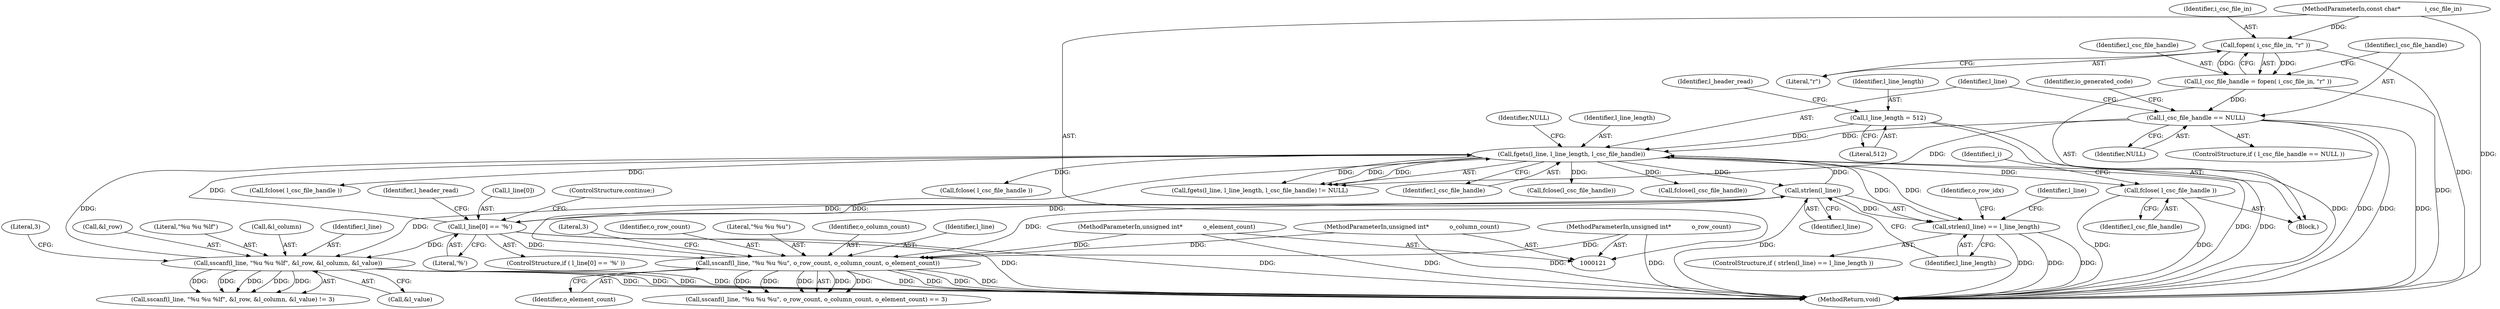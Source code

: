 digraph "1_libxsmm_151481489192e6d1997f8bde52c5c425ea41741d_1@API" {
"1000491" [label="(Call,fclose( l_csc_file_handle ))"];
"1000165" [label="(Call,fgets(l_line, l_line_length, l_csc_file_handle))"];
"1000207" [label="(Call,l_line[0] == '%')"];
"1000173" [label="(Call,strlen(l_line))"];
"1000420" [label="(Call,sscanf(l_line, \"%u %u %lf\", &l_row, &l_column, &l_value))"];
"1000223" [label="(Call,sscanf(l_line, \"%u %u %u\", o_row_count, o_column_count, o_element_count))"];
"1000127" [label="(MethodParameterIn,unsigned int*           o_row_count)"];
"1000128" [label="(MethodParameterIn,unsigned int*           o_column_count)"];
"1000129" [label="(MethodParameterIn,unsigned int*           o_element_count)"];
"1000133" [label="(Call,l_line_length = 512)"];
"1000172" [label="(Call,strlen(l_line) == l_line_length)"];
"1000155" [label="(Call,l_csc_file_handle == NULL)"];
"1000149" [label="(Call,l_csc_file_handle = fopen( i_csc_file_in, \"r\" ))"];
"1000151" [label="(Call,fopen( i_csc_file_in, \"r\" ))"];
"1000123" [label="(MethodParameterIn,const char*             i_csc_file_in)"];
"1000151" [label="(Call,fopen( i_csc_file_in, \"r\" ))"];
"1000150" [label="(Identifier,l_csc_file_handle)"];
"1000226" [label="(Identifier,o_row_count)"];
"1000155" [label="(Call,l_csc_file_handle == NULL)"];
"1000321" [label="(Call,fclose(l_csc_file_handle))"];
"1000491" [label="(Call,fclose( l_csc_file_handle ))"];
"1000175" [label="(Identifier,l_line_length)"];
"1000154" [label="(ControlStructure,if ( l_csc_file_handle == NULL ))"];
"1000222" [label="(Call,sscanf(l_line, \"%u %u %u\", o_row_count, o_column_count, o_element_count) == 3)"];
"1000425" [label="(Call,&l_column)"];
"1000208" [label="(Call,l_line[0])"];
"1000454" [label="(Call,fclose(l_csc_file_handle))"];
"1000169" [label="(Identifier,NULL)"];
"1000128" [label="(MethodParameterIn,unsigned int*           o_column_count)"];
"1000206" [label="(ControlStructure,if ( l_line[0] == '%' ))"];
"1000420" [label="(Call,sscanf(l_line, \"%u %u %lf\", &l_row, &l_column, &l_value))"];
"1000160" [label="(Identifier,io_generated_code)"];
"1000419" [label="(Call,sscanf(l_line, \"%u %u %lf\", &l_row, &l_column, &l_value) != 3)"];
"1000133" [label="(Call,l_line_length = 512)"];
"1000166" [label="(Identifier,l_line)"];
"1000401" [label="(Call,fclose( l_csc_file_handle ))"];
"1000139" [label="(Identifier,l_header_read)"];
"1000562" [label="(MethodReturn,void)"];
"1000492" [label="(Identifier,l_csc_file_handle)"];
"1000134" [label="(Identifier,l_line_length)"];
"1000153" [label="(Literal,\"r\")"];
"1000213" [label="(ControlStructure,continue;)"];
"1000228" [label="(Identifier,o_element_count)"];
"1000130" [label="(Block,)"];
"1000427" [label="(Call,&l_value)"];
"1000174" [label="(Identifier,l_line)"];
"1000135" [label="(Literal,512)"];
"1000165" [label="(Call,fgets(l_line, l_line_length, l_csc_file_handle))"];
"1000171" [label="(ControlStructure,if ( strlen(l_line) == l_line_length ))"];
"1000156" [label="(Identifier,l_csc_file_handle)"];
"1000157" [label="(Identifier,NULL)"];
"1000200" [label="(Call,fclose( l_csc_file_handle ))"];
"1000225" [label="(Literal,\"%u %u %u\")"];
"1000229" [label="(Literal,3)"];
"1000223" [label="(Call,sscanf(l_line, \"%u %u %u\", o_row_count, o_column_count, o_element_count))"];
"1000209" [label="(Identifier,l_line)"];
"1000173" [label="(Call,strlen(l_line))"];
"1000207" [label="(Call,l_line[0] == '%')"];
"1000167" [label="(Identifier,l_line_length)"];
"1000179" [label="(Identifier,o_row_idx)"];
"1000152" [label="(Identifier,i_csc_file_in)"];
"1000421" [label="(Identifier,l_line)"];
"1000429" [label="(Literal,3)"];
"1000423" [label="(Call,&l_row)"];
"1000123" [label="(MethodParameterIn,const char*             i_csc_file_in)"];
"1000149" [label="(Call,l_csc_file_handle = fopen( i_csc_file_in, \"r\" ))"];
"1000127" [label="(MethodParameterIn,unsigned int*           o_row_count)"];
"1000129" [label="(MethodParameterIn,unsigned int*           o_element_count)"];
"1000168" [label="(Identifier,l_csc_file_handle)"];
"1000495" [label="(Identifier,l_i)"];
"1000224" [label="(Identifier,l_line)"];
"1000422" [label="(Literal,\"%u %u %lf\")"];
"1000218" [label="(Identifier,l_header_read)"];
"1000211" [label="(Literal,'%')"];
"1000164" [label="(Call,fgets(l_line, l_line_length, l_csc_file_handle) != NULL)"];
"1000227" [label="(Identifier,o_column_count)"];
"1000172" [label="(Call,strlen(l_line) == l_line_length)"];
"1000491" -> "1000130"  [label="AST: "];
"1000491" -> "1000492"  [label="CFG: "];
"1000492" -> "1000491"  [label="AST: "];
"1000495" -> "1000491"  [label="CFG: "];
"1000491" -> "1000562"  [label="DDG: "];
"1000491" -> "1000562"  [label="DDG: "];
"1000165" -> "1000491"  [label="DDG: "];
"1000165" -> "1000164"  [label="AST: "];
"1000165" -> "1000168"  [label="CFG: "];
"1000166" -> "1000165"  [label="AST: "];
"1000167" -> "1000165"  [label="AST: "];
"1000168" -> "1000165"  [label="AST: "];
"1000169" -> "1000165"  [label="CFG: "];
"1000165" -> "1000562"  [label="DDG: "];
"1000165" -> "1000562"  [label="DDG: "];
"1000165" -> "1000164"  [label="DDG: "];
"1000165" -> "1000164"  [label="DDG: "];
"1000165" -> "1000164"  [label="DDG: "];
"1000207" -> "1000165"  [label="DDG: "];
"1000420" -> "1000165"  [label="DDG: "];
"1000173" -> "1000165"  [label="DDG: "];
"1000223" -> "1000165"  [label="DDG: "];
"1000133" -> "1000165"  [label="DDG: "];
"1000172" -> "1000165"  [label="DDG: "];
"1000155" -> "1000165"  [label="DDG: "];
"1000165" -> "1000173"  [label="DDG: "];
"1000165" -> "1000172"  [label="DDG: "];
"1000165" -> "1000200"  [label="DDG: "];
"1000165" -> "1000321"  [label="DDG: "];
"1000165" -> "1000401"  [label="DDG: "];
"1000165" -> "1000454"  [label="DDG: "];
"1000207" -> "1000206"  [label="AST: "];
"1000207" -> "1000211"  [label="CFG: "];
"1000208" -> "1000207"  [label="AST: "];
"1000211" -> "1000207"  [label="AST: "];
"1000213" -> "1000207"  [label="CFG: "];
"1000218" -> "1000207"  [label="CFG: "];
"1000207" -> "1000562"  [label="DDG: "];
"1000207" -> "1000562"  [label="DDG: "];
"1000207" -> "1000173"  [label="DDG: "];
"1000173" -> "1000207"  [label="DDG: "];
"1000207" -> "1000223"  [label="DDG: "];
"1000207" -> "1000420"  [label="DDG: "];
"1000173" -> "1000172"  [label="AST: "];
"1000173" -> "1000174"  [label="CFG: "];
"1000174" -> "1000173"  [label="AST: "];
"1000175" -> "1000173"  [label="CFG: "];
"1000173" -> "1000562"  [label="DDG: "];
"1000173" -> "1000172"  [label="DDG: "];
"1000173" -> "1000223"  [label="DDG: "];
"1000173" -> "1000420"  [label="DDG: "];
"1000420" -> "1000419"  [label="AST: "];
"1000420" -> "1000427"  [label="CFG: "];
"1000421" -> "1000420"  [label="AST: "];
"1000422" -> "1000420"  [label="AST: "];
"1000423" -> "1000420"  [label="AST: "];
"1000425" -> "1000420"  [label="AST: "];
"1000427" -> "1000420"  [label="AST: "];
"1000429" -> "1000420"  [label="CFG: "];
"1000420" -> "1000562"  [label="DDG: "];
"1000420" -> "1000562"  [label="DDG: "];
"1000420" -> "1000562"  [label="DDG: "];
"1000420" -> "1000562"  [label="DDG: "];
"1000420" -> "1000419"  [label="DDG: "];
"1000420" -> "1000419"  [label="DDG: "];
"1000420" -> "1000419"  [label="DDG: "];
"1000420" -> "1000419"  [label="DDG: "];
"1000420" -> "1000419"  [label="DDG: "];
"1000223" -> "1000222"  [label="AST: "];
"1000223" -> "1000228"  [label="CFG: "];
"1000224" -> "1000223"  [label="AST: "];
"1000225" -> "1000223"  [label="AST: "];
"1000226" -> "1000223"  [label="AST: "];
"1000227" -> "1000223"  [label="AST: "];
"1000228" -> "1000223"  [label="AST: "];
"1000229" -> "1000223"  [label="CFG: "];
"1000223" -> "1000562"  [label="DDG: "];
"1000223" -> "1000562"  [label="DDG: "];
"1000223" -> "1000562"  [label="DDG: "];
"1000223" -> "1000562"  [label="DDG: "];
"1000223" -> "1000222"  [label="DDG: "];
"1000223" -> "1000222"  [label="DDG: "];
"1000223" -> "1000222"  [label="DDG: "];
"1000223" -> "1000222"  [label="DDG: "];
"1000223" -> "1000222"  [label="DDG: "];
"1000127" -> "1000223"  [label="DDG: "];
"1000128" -> "1000223"  [label="DDG: "];
"1000129" -> "1000223"  [label="DDG: "];
"1000127" -> "1000121"  [label="AST: "];
"1000127" -> "1000562"  [label="DDG: "];
"1000128" -> "1000121"  [label="AST: "];
"1000128" -> "1000562"  [label="DDG: "];
"1000129" -> "1000121"  [label="AST: "];
"1000129" -> "1000562"  [label="DDG: "];
"1000133" -> "1000130"  [label="AST: "];
"1000133" -> "1000135"  [label="CFG: "];
"1000134" -> "1000133"  [label="AST: "];
"1000135" -> "1000133"  [label="AST: "];
"1000139" -> "1000133"  [label="CFG: "];
"1000133" -> "1000562"  [label="DDG: "];
"1000172" -> "1000171"  [label="AST: "];
"1000172" -> "1000175"  [label="CFG: "];
"1000175" -> "1000172"  [label="AST: "];
"1000179" -> "1000172"  [label="CFG: "];
"1000209" -> "1000172"  [label="CFG: "];
"1000172" -> "1000562"  [label="DDG: "];
"1000172" -> "1000562"  [label="DDG: "];
"1000172" -> "1000562"  [label="DDG: "];
"1000155" -> "1000154"  [label="AST: "];
"1000155" -> "1000157"  [label="CFG: "];
"1000156" -> "1000155"  [label="AST: "];
"1000157" -> "1000155"  [label="AST: "];
"1000160" -> "1000155"  [label="CFG: "];
"1000166" -> "1000155"  [label="CFG: "];
"1000155" -> "1000562"  [label="DDG: "];
"1000155" -> "1000562"  [label="DDG: "];
"1000155" -> "1000562"  [label="DDG: "];
"1000149" -> "1000155"  [label="DDG: "];
"1000155" -> "1000164"  [label="DDG: "];
"1000149" -> "1000130"  [label="AST: "];
"1000149" -> "1000151"  [label="CFG: "];
"1000150" -> "1000149"  [label="AST: "];
"1000151" -> "1000149"  [label="AST: "];
"1000156" -> "1000149"  [label="CFG: "];
"1000149" -> "1000562"  [label="DDG: "];
"1000151" -> "1000149"  [label="DDG: "];
"1000151" -> "1000149"  [label="DDG: "];
"1000151" -> "1000153"  [label="CFG: "];
"1000152" -> "1000151"  [label="AST: "];
"1000153" -> "1000151"  [label="AST: "];
"1000151" -> "1000562"  [label="DDG: "];
"1000123" -> "1000151"  [label="DDG: "];
"1000123" -> "1000121"  [label="AST: "];
"1000123" -> "1000562"  [label="DDG: "];
}
